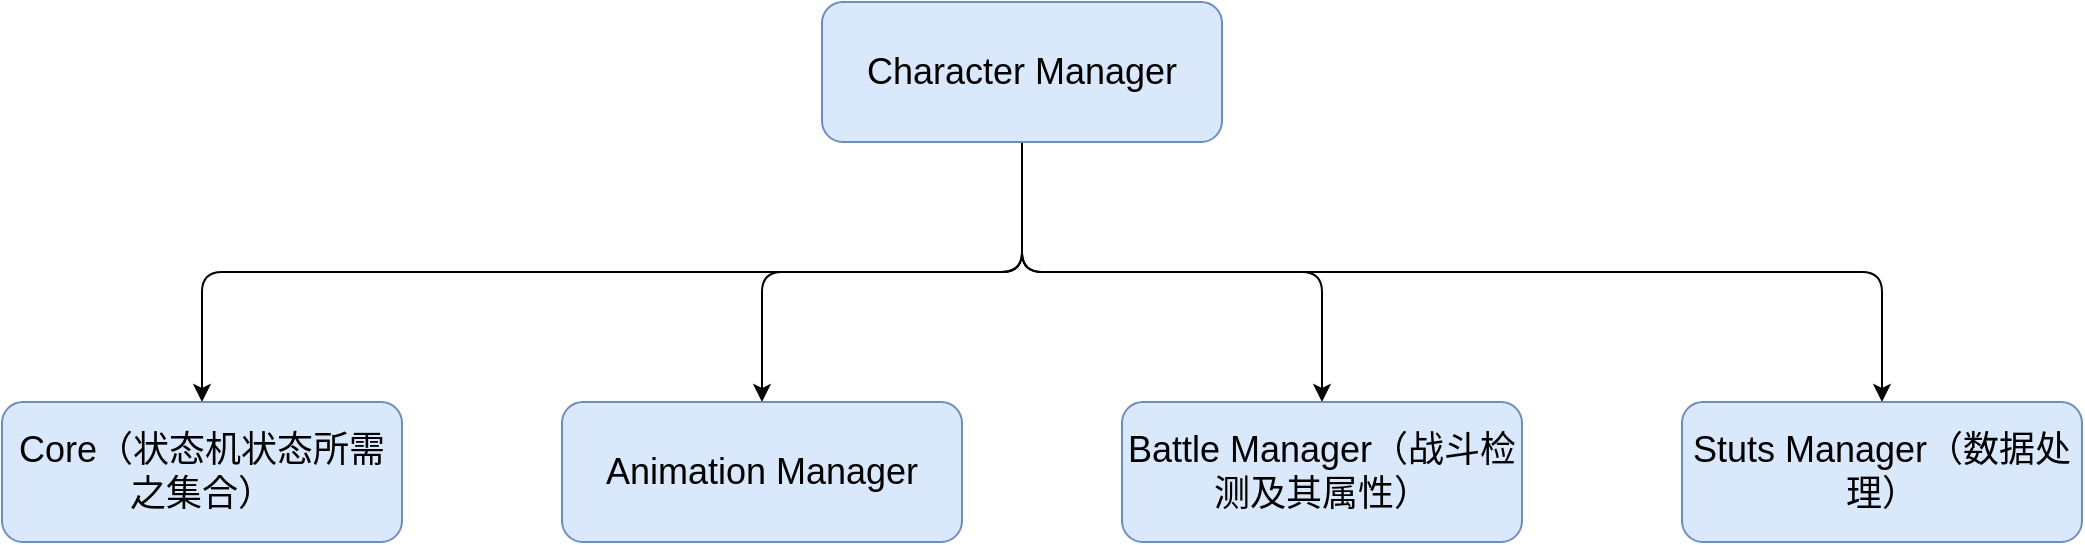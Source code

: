 <mxfile version="20.3.0" type="device"><diagram id="q4JAOg9nsMeg8hRjijgt" name="第 1 页"><mxGraphModel dx="2062" dy="1224" grid="1" gridSize="10" guides="1" tooltips="1" connect="1" arrows="1" fold="1" page="1" pageScale="1" pageWidth="1920" pageHeight="1200" math="0" shadow="0"><root><mxCell id="0"/><mxCell id="1" parent="0"/><mxCell id="fU0InTTi2WtmSSnvXxSZ-8" style="edgeStyle=orthogonalEdgeStyle;rounded=1;jumpStyle=arc;orthogonalLoop=1;jettySize=auto;html=1;exitX=0.5;exitY=1;exitDx=0;exitDy=0;fontSize=18;entryX=0.5;entryY=0;entryDx=0;entryDy=0;" edge="1" parent="1" source="fU0InTTi2WtmSSnvXxSZ-1" target="fU0InTTi2WtmSSnvXxSZ-4"><mxGeometry relative="1" as="geometry"><mxPoint x="550" y="420" as="targetPoint"/></mxGeometry></mxCell><mxCell id="fU0InTTi2WtmSSnvXxSZ-9" style="edgeStyle=orthogonalEdgeStyle;rounded=1;jumpStyle=arc;orthogonalLoop=1;jettySize=auto;html=1;exitX=0.5;exitY=1;exitDx=0;exitDy=0;fontSize=18;" edge="1" parent="1" source="fU0InTTi2WtmSSnvXxSZ-1" target="fU0InTTi2WtmSSnvXxSZ-3"><mxGeometry relative="1" as="geometry"/></mxCell><mxCell id="fU0InTTi2WtmSSnvXxSZ-10" style="edgeStyle=orthogonalEdgeStyle;rounded=1;jumpStyle=arc;orthogonalLoop=1;jettySize=auto;html=1;exitX=0.5;exitY=1;exitDx=0;exitDy=0;entryX=0.5;entryY=0;entryDx=0;entryDy=0;fontSize=18;" edge="1" parent="1" source="fU0InTTi2WtmSSnvXxSZ-1" target="fU0InTTi2WtmSSnvXxSZ-2"><mxGeometry relative="1" as="geometry"/></mxCell><mxCell id="fU0InTTi2WtmSSnvXxSZ-13" style="edgeStyle=orthogonalEdgeStyle;rounded=1;jumpStyle=arc;orthogonalLoop=1;jettySize=auto;html=1;exitX=0.5;exitY=1;exitDx=0;exitDy=0;entryX=0.5;entryY=0;entryDx=0;entryDy=0;fontSize=18;" edge="1" parent="1" source="fU0InTTi2WtmSSnvXxSZ-1" target="fU0InTTi2WtmSSnvXxSZ-12"><mxGeometry relative="1" as="geometry"/></mxCell><mxCell id="fU0InTTi2WtmSSnvXxSZ-1" value="&lt;span style=&quot;font-size: 18px;&quot;&gt;Character Manager&lt;/span&gt;" style="rounded=1;whiteSpace=wrap;html=1;fillColor=#dae8fc;strokeColor=#6c8ebf;" vertex="1" parent="1"><mxGeometry x="860" y="270" width="200" height="70" as="geometry"/></mxCell><mxCell id="fU0InTTi2WtmSSnvXxSZ-2" value="&lt;span style=&quot;font-size: 18px;&quot;&gt;Battle Manager（战斗检测及其属性）&lt;/span&gt;" style="rounded=1;whiteSpace=wrap;html=1;fillColor=#dae8fc;strokeColor=#6c8ebf;" vertex="1" parent="1"><mxGeometry x="1010" y="470" width="200" height="70" as="geometry"/></mxCell><mxCell id="fU0InTTi2WtmSSnvXxSZ-3" value="&lt;span style=&quot;font-size: 18px;&quot;&gt;Animation Manager&lt;/span&gt;" style="rounded=1;whiteSpace=wrap;html=1;fillColor=#dae8fc;strokeColor=#6c8ebf;" vertex="1" parent="1"><mxGeometry x="730" y="470" width="200" height="70" as="geometry"/></mxCell><mxCell id="fU0InTTi2WtmSSnvXxSZ-4" value="&lt;span style=&quot;font-size: 18px;&quot;&gt;Core（状态机状态所需之集合）&lt;/span&gt;" style="rounded=1;whiteSpace=wrap;html=1;fillColor=#dae8fc;strokeColor=#6c8ebf;" vertex="1" parent="1"><mxGeometry x="450" y="470" width="200" height="70" as="geometry"/></mxCell><mxCell id="fU0InTTi2WtmSSnvXxSZ-12" value="&lt;span style=&quot;font-size: 18px;&quot;&gt;Stuts Manager（数据处理）&lt;/span&gt;" style="rounded=1;whiteSpace=wrap;html=1;fillColor=#dae8fc;strokeColor=#6c8ebf;" vertex="1" parent="1"><mxGeometry x="1290" y="470" width="200" height="70" as="geometry"/></mxCell></root></mxGraphModel></diagram></mxfile>